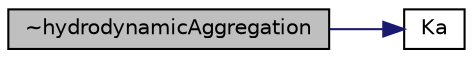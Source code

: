 digraph "~hydrodynamicAggregation"
{
  bgcolor="transparent";
  edge [fontname="Helvetica",fontsize="10",labelfontname="Helvetica",labelfontsize="10"];
  node [fontname="Helvetica",fontsize="10",shape=record];
  rankdir="LR";
  Node1 [label="~hydrodynamicAggregation",height=0.2,width=0.4,color="black", fillcolor="grey75", style="filled", fontcolor="black"];
  Node1 -> Node2 [color="midnightblue",fontsize="10",style="solid",fontname="Helvetica"];
  Node2 [label="Ka",height=0.2,width=0.4,color="black",URL="$a00032.html#aff545f8602677e85abbb1b6c6d0fb20f",tooltip="Aggregation kernel. "];
}
